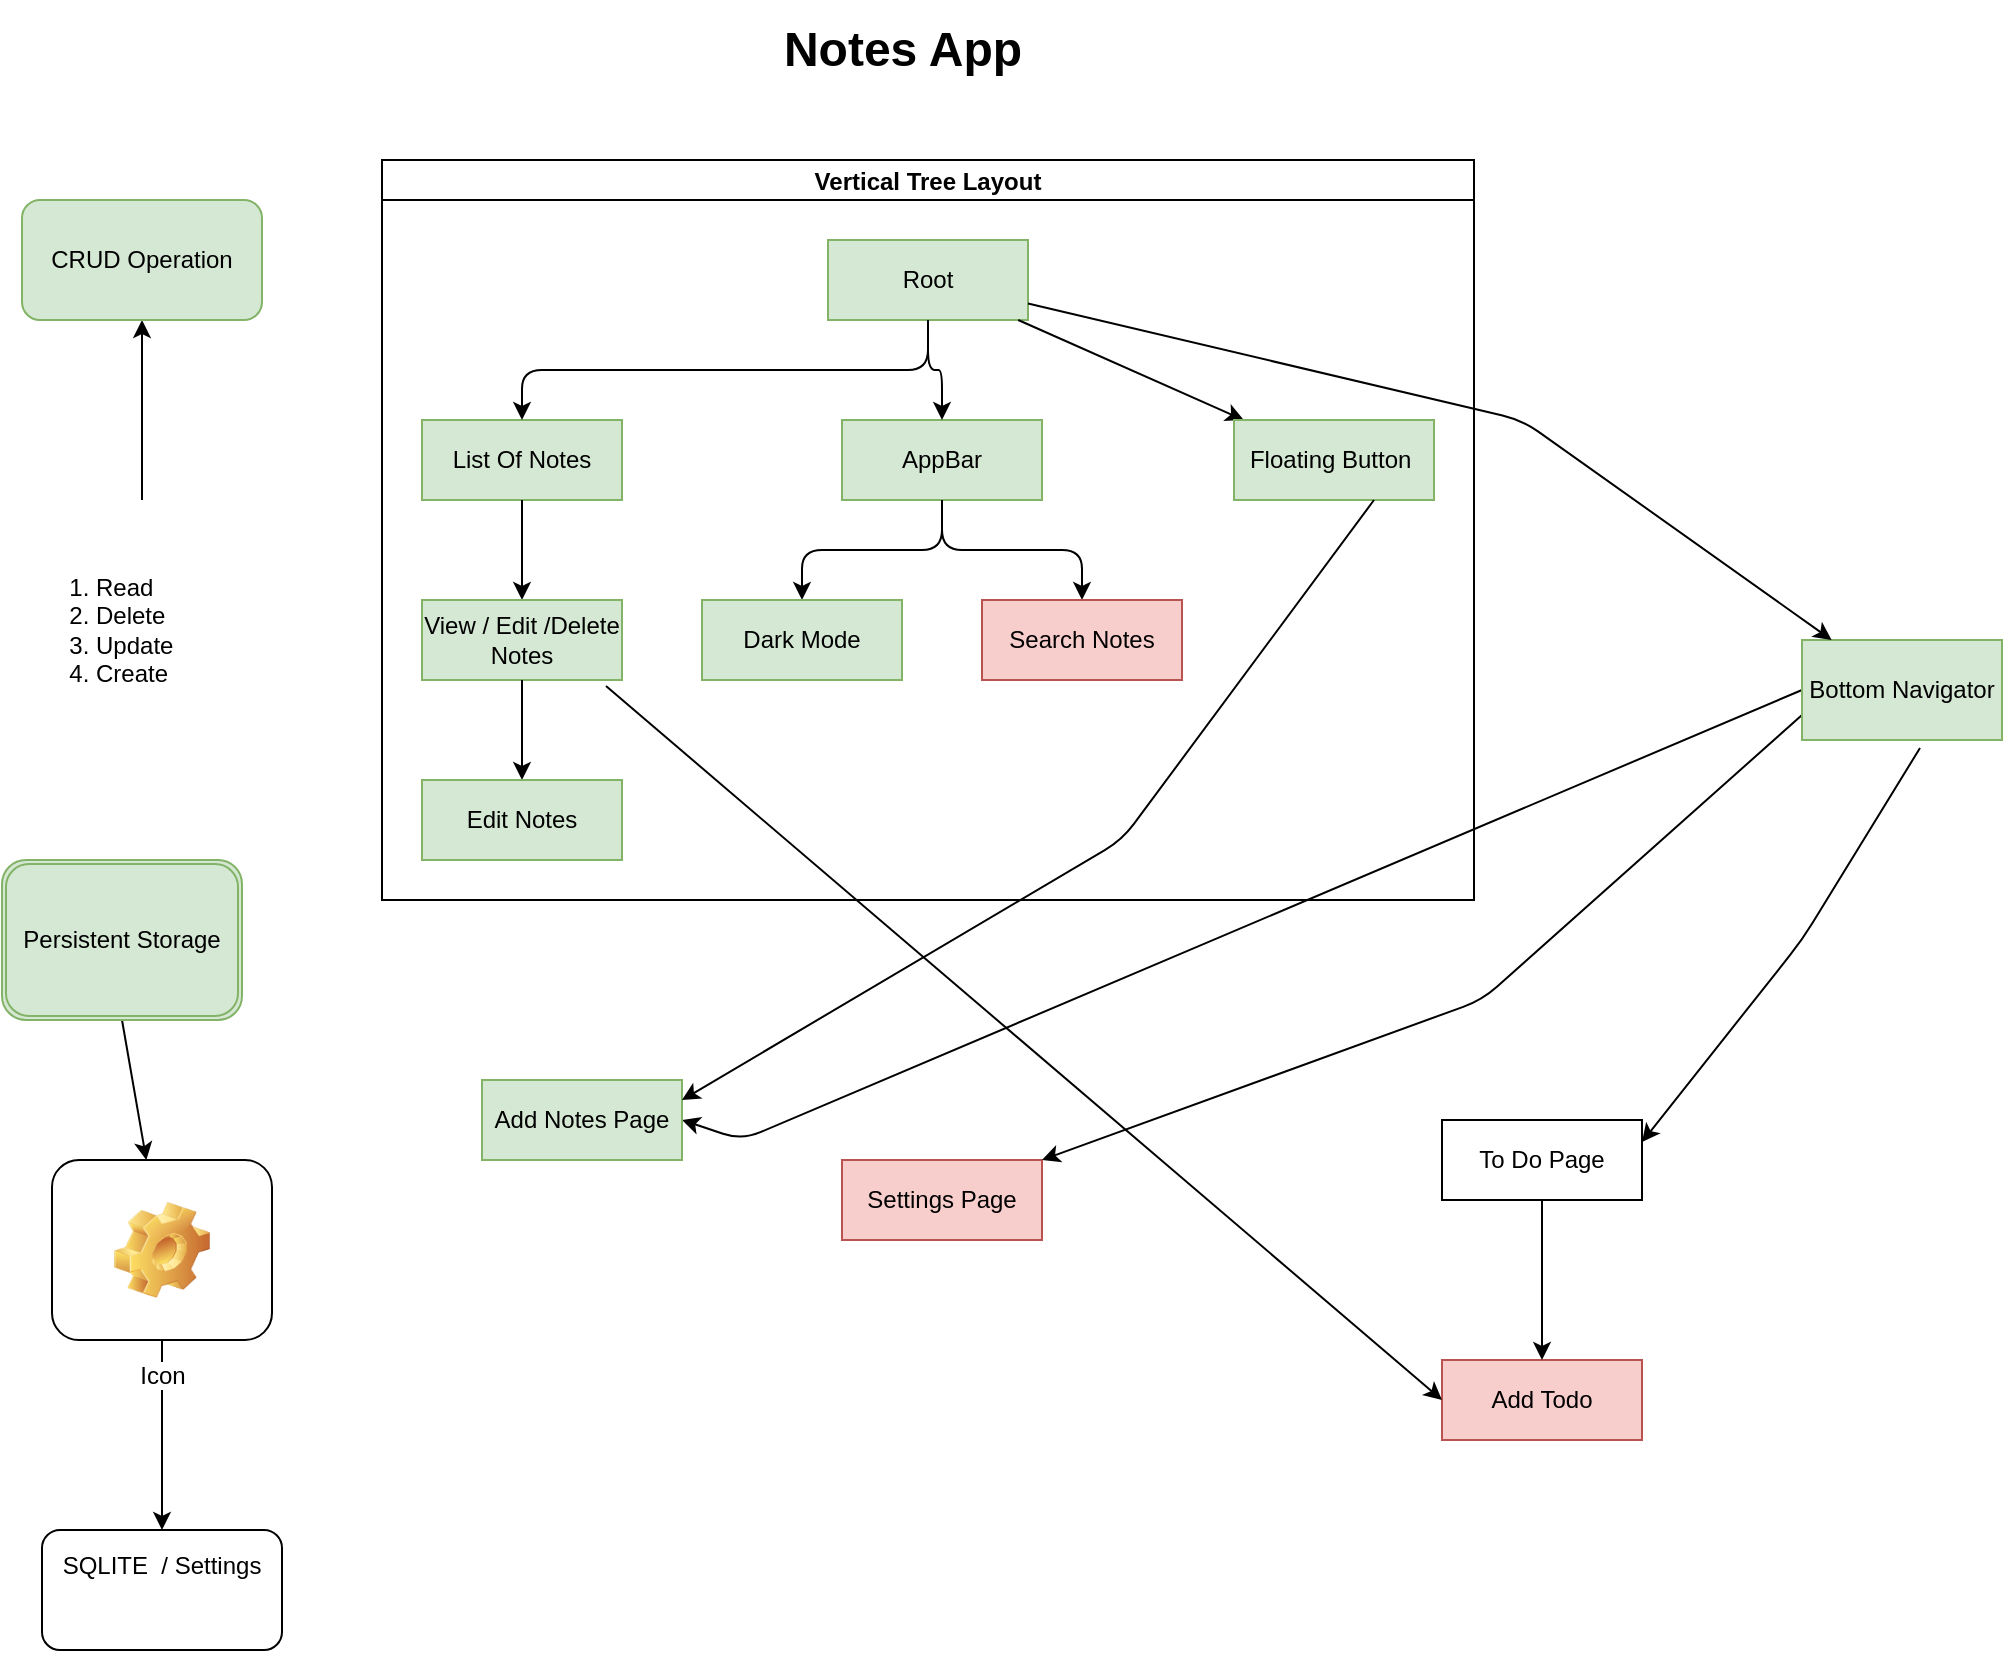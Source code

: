 <mxfile>
    <diagram id="owHmtyhuRX1xeUSnoraB" name="Page-1">
        <mxGraphModel dx="1178" dy="1870" grid="1" gridSize="10" guides="1" tooltips="1" connect="1" arrows="1" fold="1" page="1" pageScale="1" pageWidth="827" pageHeight="1169" math="0" shadow="0">
            <root>
                <mxCell id="0"/>
                <mxCell id="1" parent="0"/>
                <mxCell id="2" value="Vertical Tree Layout" style="swimlane;startSize=20;horizontal=1;childLayout=treeLayout;horizontalTree=0;sortEdges=1;resizable=0;containerType=tree;fontSize=12;" parent="1" vertex="1">
                    <mxGeometry x="210" y="-270" width="546" height="370" as="geometry"/>
                </mxCell>
                <mxCell id="3" value="Root" style="whiteSpace=wrap;html=1;fillColor=#d5e8d4;strokeColor=#82b366;" parent="2" vertex="1">
                    <mxGeometry x="223" y="40" width="100" height="40" as="geometry"/>
                </mxCell>
                <mxCell id="4" value="List Of Notes" style="whiteSpace=wrap;html=1;fillColor=#d5e8d4;strokeColor=#82b366;" parent="2" vertex="1">
                    <mxGeometry x="20" y="130" width="100" height="40" as="geometry"/>
                </mxCell>
                <mxCell id="5" value="" style="edgeStyle=elbowEdgeStyle;elbow=vertical;html=1;rounded=1;curved=0;sourcePerimeterSpacing=0;targetPerimeterSpacing=0;startSize=6;endSize=6;" parent="2" source="3" target="4" edge="1">
                    <mxGeometry relative="1" as="geometry"/>
                </mxCell>
                <mxCell id="6" value="AppBar" style="whiteSpace=wrap;html=1;fillColor=#d5e8d4;strokeColor=#82b366;" parent="2" vertex="1">
                    <mxGeometry x="230" y="130" width="100" height="40" as="geometry"/>
                </mxCell>
                <mxCell id="7" value="" style="edgeStyle=elbowEdgeStyle;elbow=vertical;html=1;rounded=1;curved=0;sourcePerimeterSpacing=0;targetPerimeterSpacing=0;startSize=6;endSize=6;" parent="2" source="3" target="6" edge="1">
                    <mxGeometry relative="1" as="geometry"/>
                </mxCell>
                <mxCell id="14" value="" style="edgeStyle=elbowEdgeStyle;elbow=vertical;html=1;rounded=1;curved=0;sourcePerimeterSpacing=0;targetPerimeterSpacing=0;startSize=6;endSize=6;" parent="2" source="6" target="15" edge="1">
                    <mxGeometry relative="1" as="geometry">
                        <mxPoint x="-1480" y="-30" as="sourcePoint"/>
                    </mxGeometry>
                </mxCell>
                <mxCell id="15" value="Dark Mode" style="whiteSpace=wrap;html=1;fillColor=#d5e8d4;strokeColor=#82b366;" parent="2" vertex="1">
                    <mxGeometry x="160" y="220" width="100" height="40" as="geometry"/>
                </mxCell>
                <mxCell id="16" value="" style="edgeStyle=elbowEdgeStyle;elbow=vertical;html=1;rounded=1;curved=0;sourcePerimeterSpacing=0;targetPerimeterSpacing=0;startSize=6;endSize=6;" parent="2" source="6" target="17" edge="1">
                    <mxGeometry relative="1" as="geometry">
                        <mxPoint x="-1354" y="-30" as="sourcePoint"/>
                    </mxGeometry>
                </mxCell>
                <mxCell id="17" value="Search Notes" style="whiteSpace=wrap;html=1;fillColor=#f8cecc;strokeColor=#b85450;" parent="2" vertex="1">
                    <mxGeometry x="300" y="220" width="100" height="40" as="geometry"/>
                </mxCell>
                <mxCell id="18" value="" style="edgeStyle=elbowEdgeStyle;elbow=vertical;html=1;rounded=1;curved=0;sourcePerimeterSpacing=0;targetPerimeterSpacing=0;startSize=6;endSize=6;" parent="2" source="4" target="19" edge="1">
                    <mxGeometry relative="1" as="geometry">
                        <mxPoint x="-1326" y="-120" as="sourcePoint"/>
                    </mxGeometry>
                </mxCell>
                <mxCell id="19" value="View / Edit /Delete Notes" style="whiteSpace=wrap;html=1;fillColor=#d5e8d4;strokeColor=#82b366;" parent="2" vertex="1">
                    <mxGeometry x="20" y="220" width="100" height="40" as="geometry"/>
                </mxCell>
                <mxCell id="49" value="" style="edgeStyle=none;html=1;" edge="1" source="3" target="50" parent="2">
                    <mxGeometry relative="1" as="geometry"/>
                </mxCell>
                <mxCell id="50" value="Floating Button&amp;nbsp;" style="whiteSpace=wrap;html=1;fillColor=#d5e8d4;strokeColor=#82b366;" vertex="1" parent="2">
                    <mxGeometry x="426" y="130" width="100" height="40" as="geometry"/>
                </mxCell>
                <mxCell id="54" value="" style="edgeStyle=elbowEdgeStyle;elbow=vertical;html=1;rounded=1;curved=0;sourcePerimeterSpacing=0;targetPerimeterSpacing=0;startSize=6;endSize=6;" edge="1" target="55" source="19" parent="2">
                    <mxGeometry relative="1" as="geometry">
                        <mxPoint x="280" y="-100" as="sourcePoint"/>
                    </mxGeometry>
                </mxCell>
                <mxCell id="55" value="Edit Notes" style="whiteSpace=wrap;html=1;fillColor=#d5e8d4;strokeColor=#82b366;" vertex="1" parent="2">
                    <mxGeometry x="20" y="310" width="100" height="40" as="geometry"/>
                </mxCell>
                <mxCell id="20" value="Notes App" style="text;strokeColor=none;fillColor=none;html=1;fontSize=24;fontStyle=1;verticalAlign=middle;align=center;" parent="1" vertex="1">
                    <mxGeometry x="360" y="-350" width="220" height="50" as="geometry"/>
                </mxCell>
                <mxCell id="26" value="" style="edgeStyle=none;html=1;" parent="1" source="22" target="25" edge="1">
                    <mxGeometry relative="1" as="geometry"/>
                </mxCell>
                <mxCell id="22" value="&lt;ol&gt;&lt;li&gt;Read&lt;/li&gt;&lt;li&gt;Delete&lt;/li&gt;&lt;li&gt;Update&lt;/li&gt;&lt;li&gt;Create&lt;/li&gt;&lt;/ol&gt;" style="text;strokeColor=none;fillColor=none;html=1;whiteSpace=wrap;verticalAlign=middle;overflow=hidden;" parent="1" vertex="1">
                    <mxGeometry x="25" y="-100" width="130" height="130" as="geometry"/>
                </mxCell>
                <mxCell id="25" value="CRUD Operation" style="rounded=1;whiteSpace=wrap;html=1;fillColor=#d5e8d4;strokeColor=#82b366;" parent="1" vertex="1">
                    <mxGeometry x="30" y="-250" width="120" height="60" as="geometry"/>
                </mxCell>
                <mxCell id="29" style="edgeStyle=none;html=1;exitX=0.5;exitY=1;exitDx=0;exitDy=0;" parent="1" source="27" target="28" edge="1">
                    <mxGeometry relative="1" as="geometry"/>
                </mxCell>
                <mxCell id="27" value="Persistent Storage" style="shape=ext;double=1;rounded=1;whiteSpace=wrap;html=1;fillColor=#d5e8d4;strokeColor=#82b366;" parent="1" vertex="1">
                    <mxGeometry x="20" y="80" width="120" height="80" as="geometry"/>
                </mxCell>
                <mxCell id="53" value="" style="edgeStyle=none;html=1;" edge="1" parent="1" source="28" target="52">
                    <mxGeometry relative="1" as="geometry"/>
                </mxCell>
                <mxCell id="28" value="Icon" style="icon;html=1;image=img/clipart/Gear_128x128.png" parent="1" vertex="1">
                    <mxGeometry x="45" y="230" width="110" height="90" as="geometry"/>
                </mxCell>
                <mxCell id="46" style="edgeStyle=none;html=1;exitX=0;exitY=0.5;exitDx=0;exitDy=0;entryX=1;entryY=0.5;entryDx=0;entryDy=0;" edge="1" parent="1" source="45" target="13">
                    <mxGeometry relative="1" as="geometry">
                        <Array as="points">
                            <mxPoint x="390" y="220"/>
                        </Array>
                    </mxGeometry>
                </mxCell>
                <mxCell id="13" value="Add Notes Page" style="whiteSpace=wrap;html=1;fillColor=#d5e8d4;strokeColor=#82b366;" parent="1" vertex="1">
                    <mxGeometry x="260" y="190" width="100" height="40" as="geometry"/>
                </mxCell>
                <mxCell id="39" value="Add Todo" style="whiteSpace=wrap;html=1;fillColor=#f8cecc;strokeColor=#b85450;" vertex="1" parent="1">
                    <mxGeometry x="740" y="330" width="100" height="40" as="geometry"/>
                </mxCell>
                <mxCell id="38" value="" style="edgeStyle=none;html=1;" edge="1" target="39" source="35" parent="1">
                    <mxGeometry relative="1" as="geometry">
                        <mxPoint x="806" y="-323" as="sourcePoint"/>
                    </mxGeometry>
                </mxCell>
                <mxCell id="40" style="edgeStyle=none;html=1;exitX=0.92;exitY=1.075;exitDx=0;exitDy=0;entryX=0.25;entryY=1;entryDx=0;entryDy=0;exitPerimeter=0;" edge="1" parent="1" source="19">
                    <mxGeometry relative="1" as="geometry">
                        <mxPoint x="305" y="-50" as="sourcePoint"/>
                        <mxPoint x="740" y="350" as="targetPoint"/>
                    </mxGeometry>
                </mxCell>
                <mxCell id="43" value="Settings Page" style="whiteSpace=wrap;html=1;fillColor=#f8cecc;strokeColor=#b85450;" vertex="1" parent="1">
                    <mxGeometry x="440" y="230" width="100" height="40" as="geometry"/>
                </mxCell>
                <mxCell id="47" style="edgeStyle=none;html=1;exitX=0;exitY=0.75;exitDx=0;exitDy=0;entryX=1;entryY=0.5;entryDx=0;entryDy=0;" edge="1" parent="1" source="45">
                    <mxGeometry relative="1" as="geometry">
                        <mxPoint x="940" y="150" as="sourcePoint"/>
                        <mxPoint x="540" y="230" as="targetPoint"/>
                        <Array as="points">
                            <mxPoint x="760" y="150"/>
                        </Array>
                    </mxGeometry>
                </mxCell>
                <mxCell id="35" value="To Do Page" style="whiteSpace=wrap;html=1;" vertex="1" parent="1">
                    <mxGeometry x="740" y="210" width="100" height="40" as="geometry"/>
                </mxCell>
                <mxCell id="48" style="edgeStyle=none;html=1;exitX=0.59;exitY=1.08;exitDx=0;exitDy=0;entryX=0.82;entryY=0.9;entryDx=0;entryDy=0;entryPerimeter=0;exitPerimeter=0;" edge="1" parent="1" source="45">
                    <mxGeometry relative="1" as="geometry">
                        <mxPoint x="1038" y="-20" as="sourcePoint"/>
                        <mxPoint x="840" y="221" as="targetPoint"/>
                        <Array as="points">
                            <mxPoint x="920" y="120"/>
                        </Array>
                    </mxGeometry>
                </mxCell>
                <mxCell id="45" value="Bottom Navigator" style="whiteSpace=wrap;html=1;fillColor=#d5e8d4;strokeColor=#82b366;" vertex="1" parent="1">
                    <mxGeometry x="920" y="-30" width="100" height="50" as="geometry"/>
                </mxCell>
                <mxCell id="44" value="" style="edgeStyle=none;html=1;" edge="1" source="3" target="45" parent="1">
                    <mxGeometry relative="1" as="geometry">
                        <Array as="points">
                            <mxPoint x="780" y="-140"/>
                        </Array>
                    </mxGeometry>
                </mxCell>
                <mxCell id="51" style="edgeStyle=none;html=1;exitX=0.5;exitY=1;exitDx=0;exitDy=0;entryX=1;entryY=0.25;entryDx=0;entryDy=0;" edge="1" parent="1" target="13">
                    <mxGeometry relative="1" as="geometry">
                        <mxPoint x="706" y="-100" as="sourcePoint"/>
                        <mxPoint x="380" y="210" as="targetPoint"/>
                        <Array as="points">
                            <mxPoint x="580" y="70"/>
                        </Array>
                    </mxGeometry>
                </mxCell>
                <mxCell id="52" value="SQLITE&amp;nbsp; / Settings" style="whiteSpace=wrap;html=1;verticalAlign=top;fontStyle=0;spacing=0;spacingLeft=0;rounded=1;spacingTop=6;labelBackgroundColor=default;" vertex="1" parent="1">
                    <mxGeometry x="40" y="415" width="120" height="60" as="geometry"/>
                </mxCell>
            </root>
        </mxGraphModel>
    </diagram>
</mxfile>
